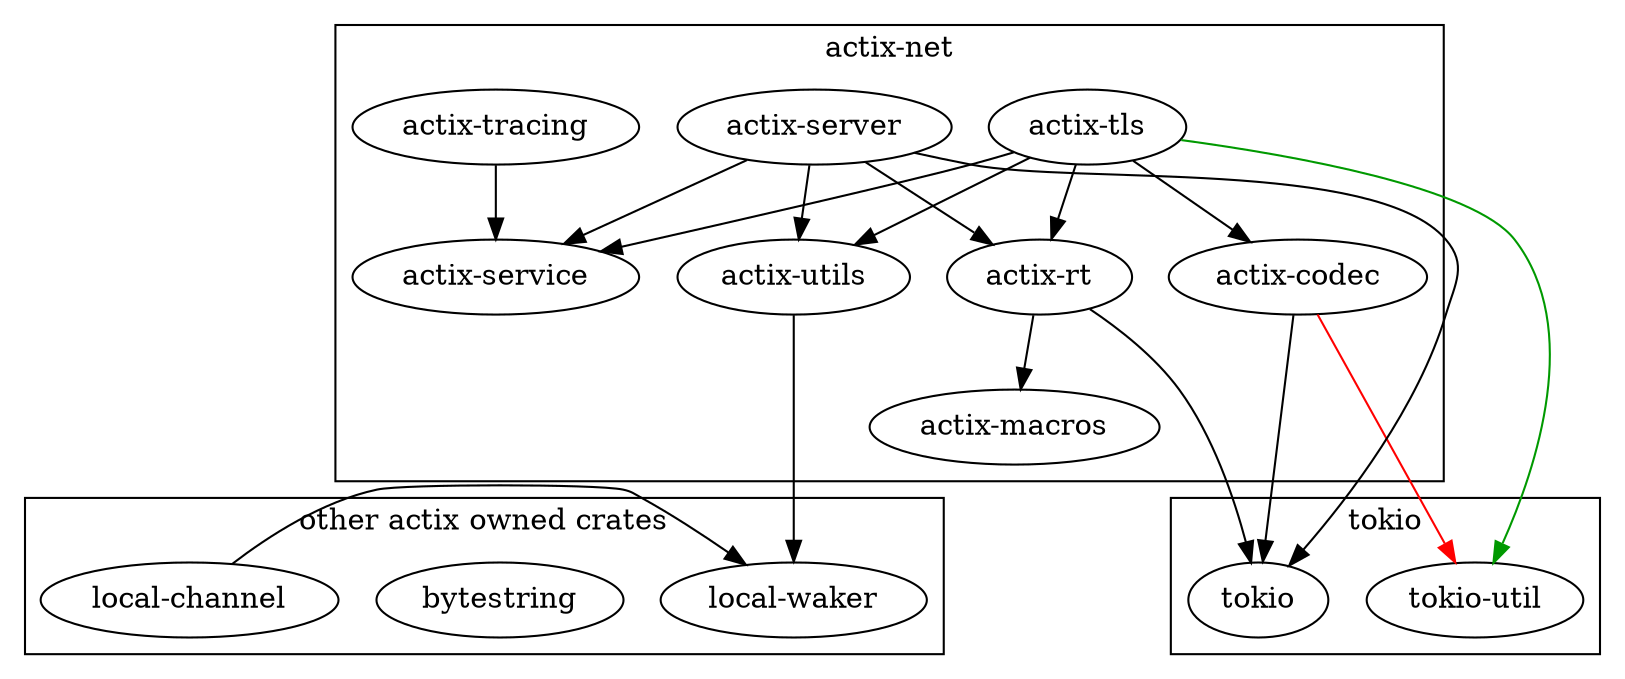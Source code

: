 digraph {
    rankdir=TB

    subgraph cluster_net {
        label="actix-net"
        "actix-codec" "actix-macros" "actix-rt" "actix-server" "actix-service"
        "actix-tls" "actix-tracing" "actix-utils"
    }
    
    subgraph cluster_other {
        label="other actix owned crates"
        { rank=same; "local-channel" "local-waker" "bytestring" }
    }

    subgraph cluster_tokio {
        label="tokio"
        "tokio" "tokio-util"
    }

    "actix-codec" -> { "tokio" }
    "actix-codec" -> { "tokio-util" }[color=red]
    "actix-utils" -> { "local-waker" }
    "actix-tracing" -> { "actix-service" }
    "actix-tls" -> { "actix-service" "actix-codec" "actix-utils" "actix-rt" }
    "actix-tls" -> { "tokio-util" }[color="#009900"]
    "actix-server" -> { "actix-service" "actix-rt" "actix-utils" "tokio" }
    "actix-rt" -> { "actix-macros" "tokio" }

    "local-channel" -> { "local-waker" }

    // invisible edges to force nicer layout
    edge [style=invis]
    "actix-macros" -> "tokio"
    "actix-service" -> "bytestring"
    "actix-macros" -> "bytestring"
}
